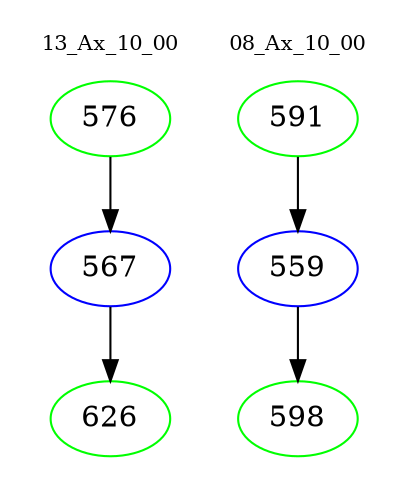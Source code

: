 digraph{
subgraph cluster_0 {
color = white
label = "13_Ax_10_00";
fontsize=10;
T0_576 [label="576", color="green"]
T0_576 -> T0_567 [color="black"]
T0_567 [label="567", color="blue"]
T0_567 -> T0_626 [color="black"]
T0_626 [label="626", color="green"]
}
subgraph cluster_1 {
color = white
label = "08_Ax_10_00";
fontsize=10;
T1_591 [label="591", color="green"]
T1_591 -> T1_559 [color="black"]
T1_559 [label="559", color="blue"]
T1_559 -> T1_598 [color="black"]
T1_598 [label="598", color="green"]
}
}
